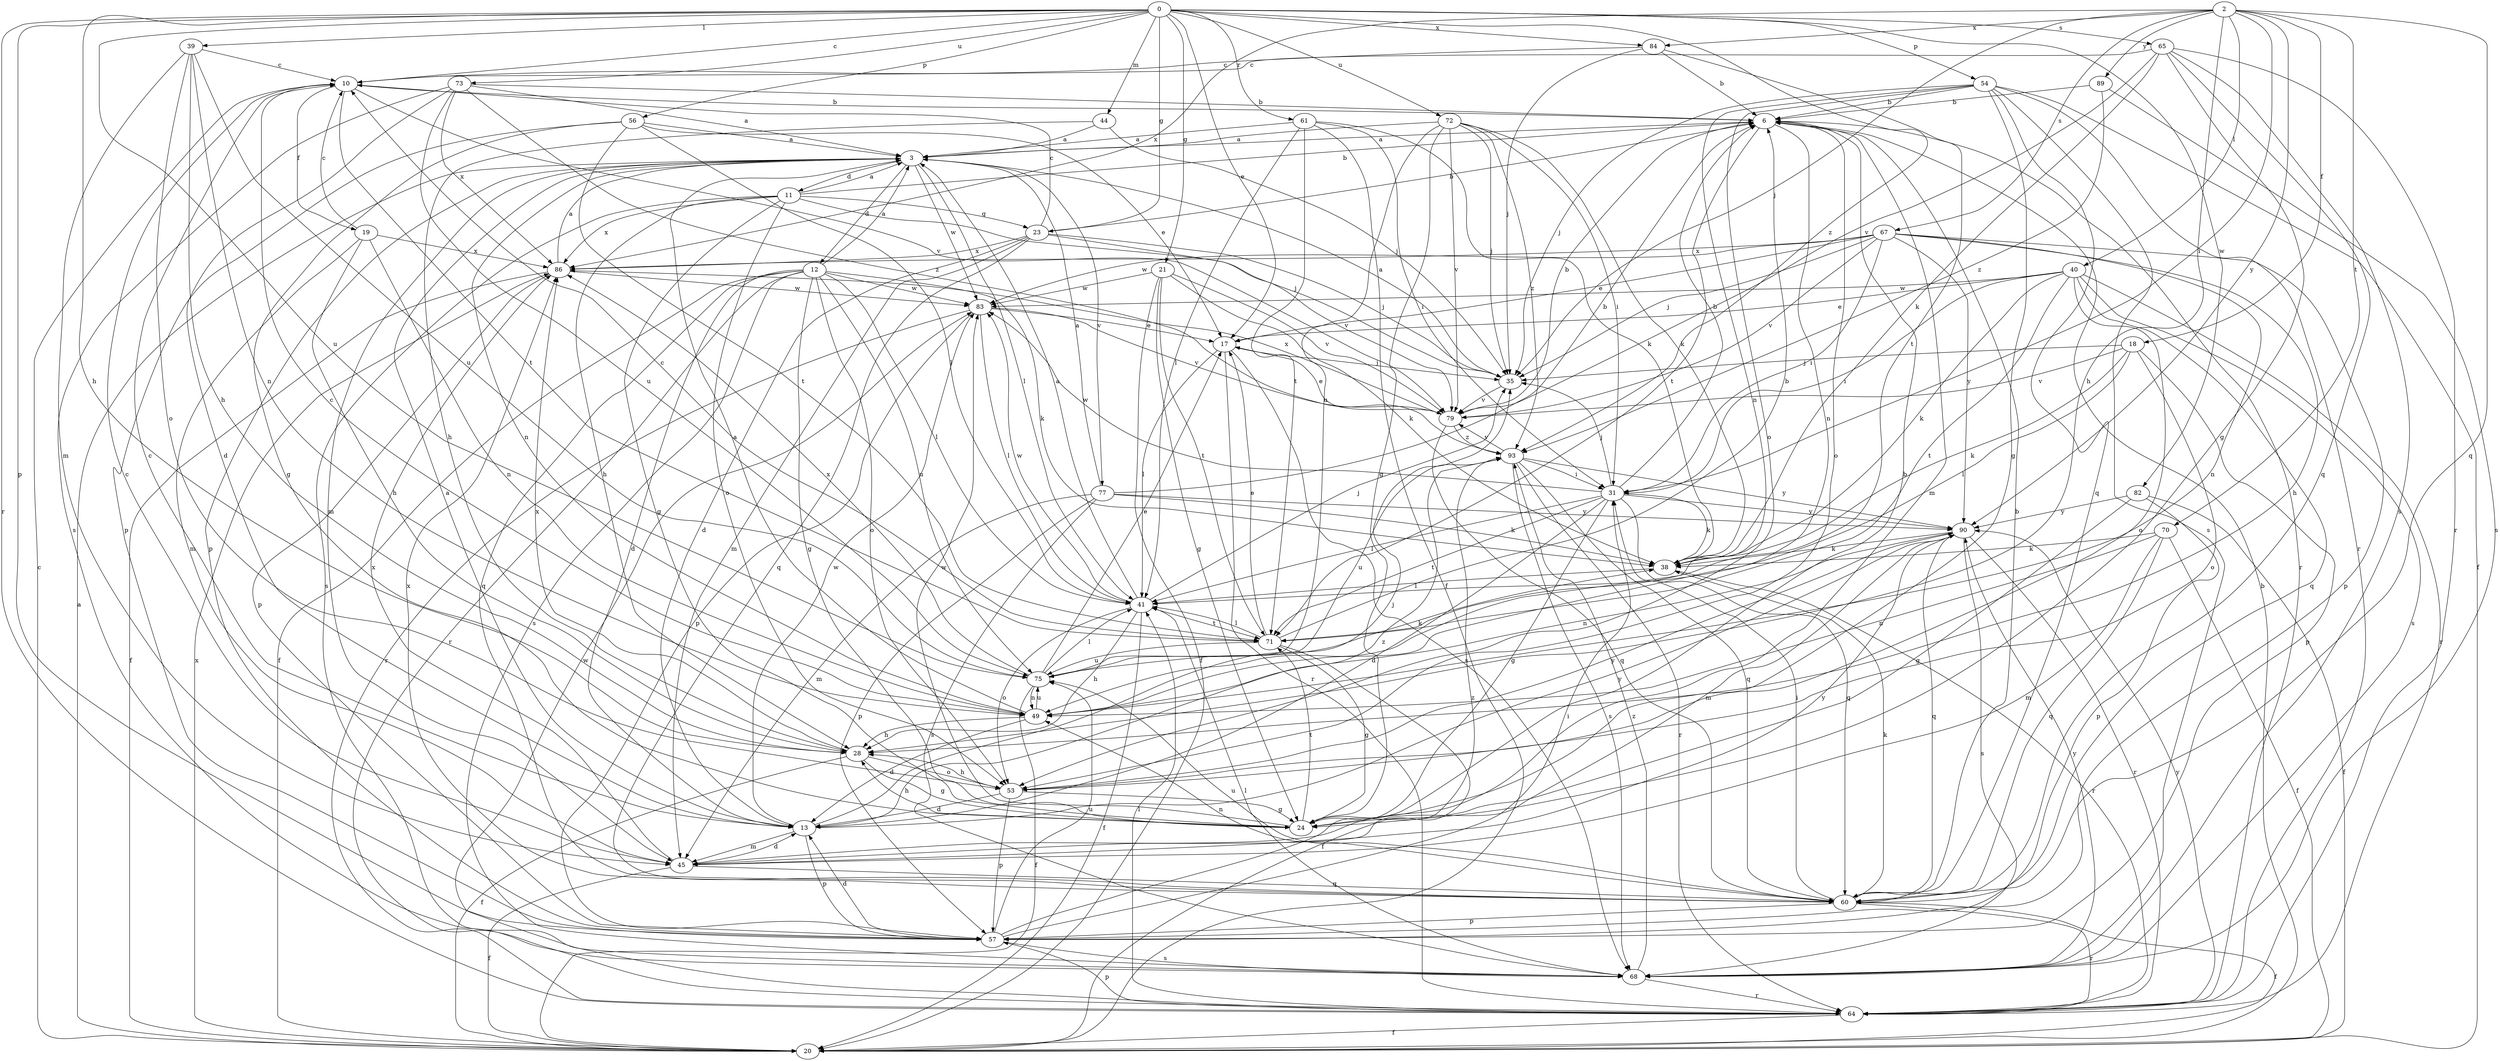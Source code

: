 strict digraph  {
0;
2;
3;
6;
10;
11;
12;
13;
17;
18;
19;
20;
21;
23;
24;
28;
31;
35;
38;
39;
40;
41;
44;
45;
49;
53;
54;
56;
57;
60;
61;
64;
65;
67;
68;
70;
71;
72;
73;
75;
77;
79;
82;
83;
84;
86;
89;
90;
93;
0 -> 10  [label=c];
0 -> 17  [label=e];
0 -> 21  [label=g];
0 -> 23  [label=g];
0 -> 28  [label=h];
0 -> 39  [label=l];
0 -> 44  [label=m];
0 -> 54  [label=p];
0 -> 56  [label=p];
0 -> 57  [label=p];
0 -> 61  [label=r];
0 -> 64  [label=r];
0 -> 65  [label=s];
0 -> 72  [label=u];
0 -> 73  [label=u];
0 -> 75  [label=u];
0 -> 82  [label=w];
0 -> 84  [label=x];
0 -> 93  [label=z];
2 -> 18  [label=f];
2 -> 28  [label=h];
2 -> 31  [label=i];
2 -> 35  [label=j];
2 -> 40  [label=l];
2 -> 60  [label=q];
2 -> 67  [label=s];
2 -> 70  [label=t];
2 -> 84  [label=x];
2 -> 86  [label=x];
2 -> 89  [label=y];
2 -> 90  [label=y];
3 -> 11  [label=d];
3 -> 12  [label=d];
3 -> 41  [label=l];
3 -> 45  [label=m];
3 -> 49  [label=n];
3 -> 57  [label=p];
3 -> 77  [label=v];
3 -> 83  [label=w];
6 -> 3  [label=a];
6 -> 45  [label=m];
6 -> 49  [label=n];
6 -> 53  [label=o];
6 -> 64  [label=r];
6 -> 71  [label=t];
10 -> 6  [label=b];
10 -> 19  [label=f];
10 -> 71  [label=t];
10 -> 79  [label=v];
11 -> 3  [label=a];
11 -> 6  [label=b];
11 -> 23  [label=g];
11 -> 24  [label=g];
11 -> 28  [label=h];
11 -> 35  [label=j];
11 -> 53  [label=o];
11 -> 68  [label=s];
11 -> 86  [label=x];
12 -> 3  [label=a];
12 -> 13  [label=d];
12 -> 20  [label=f];
12 -> 24  [label=g];
12 -> 38  [label=k];
12 -> 41  [label=l];
12 -> 53  [label=o];
12 -> 60  [label=q];
12 -> 64  [label=r];
12 -> 68  [label=s];
12 -> 75  [label=u];
12 -> 83  [label=w];
13 -> 3  [label=a];
13 -> 10  [label=c];
13 -> 35  [label=j];
13 -> 45  [label=m];
13 -> 57  [label=p];
13 -> 83  [label=w];
13 -> 90  [label=y];
13 -> 93  [label=z];
17 -> 35  [label=j];
17 -> 41  [label=l];
17 -> 64  [label=r];
17 -> 68  [label=s];
18 -> 35  [label=j];
18 -> 38  [label=k];
18 -> 41  [label=l];
18 -> 53  [label=o];
18 -> 57  [label=p];
18 -> 79  [label=v];
19 -> 10  [label=c];
19 -> 28  [label=h];
19 -> 45  [label=m];
19 -> 49  [label=n];
19 -> 86  [label=x];
20 -> 3  [label=a];
20 -> 6  [label=b];
20 -> 10  [label=c];
20 -> 86  [label=x];
21 -> 20  [label=f];
21 -> 24  [label=g];
21 -> 38  [label=k];
21 -> 71  [label=t];
21 -> 79  [label=v];
21 -> 83  [label=w];
23 -> 6  [label=b];
23 -> 10  [label=c];
23 -> 13  [label=d];
23 -> 35  [label=j];
23 -> 45  [label=m];
23 -> 60  [label=q];
23 -> 79  [label=v];
23 -> 86  [label=x];
24 -> 6  [label=b];
24 -> 28  [label=h];
24 -> 71  [label=t];
24 -> 83  [label=w];
28 -> 20  [label=f];
28 -> 24  [label=g];
28 -> 53  [label=o];
28 -> 86  [label=x];
31 -> 6  [label=b];
31 -> 13  [label=d];
31 -> 24  [label=g];
31 -> 35  [label=j];
31 -> 38  [label=k];
31 -> 41  [label=l];
31 -> 60  [label=q];
31 -> 71  [label=t];
31 -> 83  [label=w];
31 -> 90  [label=y];
35 -> 3  [label=a];
35 -> 79  [label=v];
38 -> 41  [label=l];
38 -> 64  [label=r];
39 -> 10  [label=c];
39 -> 28  [label=h];
39 -> 45  [label=m];
39 -> 49  [label=n];
39 -> 53  [label=o];
39 -> 75  [label=u];
40 -> 17  [label=e];
40 -> 31  [label=i];
40 -> 38  [label=k];
40 -> 53  [label=o];
40 -> 60  [label=q];
40 -> 64  [label=r];
40 -> 68  [label=s];
40 -> 71  [label=t];
40 -> 83  [label=w];
41 -> 3  [label=a];
41 -> 20  [label=f];
41 -> 28  [label=h];
41 -> 35  [label=j];
41 -> 53  [label=o];
41 -> 71  [label=t];
41 -> 83  [label=w];
44 -> 3  [label=a];
44 -> 28  [label=h];
44 -> 35  [label=j];
45 -> 10  [label=c];
45 -> 13  [label=d];
45 -> 20  [label=f];
45 -> 60  [label=q];
45 -> 86  [label=x];
45 -> 90  [label=y];
49 -> 3  [label=a];
49 -> 10  [label=c];
49 -> 13  [label=d];
49 -> 28  [label=h];
49 -> 75  [label=u];
53 -> 13  [label=d];
53 -> 24  [label=g];
53 -> 28  [label=h];
53 -> 57  [label=p];
53 -> 90  [label=y];
54 -> 6  [label=b];
54 -> 20  [label=f];
54 -> 24  [label=g];
54 -> 35  [label=j];
54 -> 49  [label=n];
54 -> 53  [label=o];
54 -> 60  [label=q];
54 -> 64  [label=r];
54 -> 68  [label=s];
56 -> 3  [label=a];
56 -> 17  [label=e];
56 -> 24  [label=g];
56 -> 41  [label=l];
56 -> 57  [label=p];
56 -> 71  [label=t];
57 -> 13  [label=d];
57 -> 31  [label=i];
57 -> 68  [label=s];
57 -> 75  [label=u];
57 -> 93  [label=z];
60 -> 6  [label=b];
60 -> 20  [label=f];
60 -> 31  [label=i];
60 -> 38  [label=k];
60 -> 49  [label=n];
60 -> 57  [label=p];
60 -> 64  [label=r];
60 -> 75  [label=u];
60 -> 86  [label=x];
61 -> 3  [label=a];
61 -> 20  [label=f];
61 -> 31  [label=i];
61 -> 38  [label=k];
61 -> 41  [label=l];
61 -> 71  [label=t];
64 -> 20  [label=f];
64 -> 41  [label=l];
64 -> 57  [label=p];
64 -> 83  [label=w];
64 -> 90  [label=y];
65 -> 10  [label=c];
65 -> 24  [label=g];
65 -> 38  [label=k];
65 -> 60  [label=q];
65 -> 64  [label=r];
65 -> 68  [label=s];
65 -> 79  [label=v];
67 -> 17  [label=e];
67 -> 28  [label=h];
67 -> 31  [label=i];
67 -> 35  [label=j];
67 -> 49  [label=n];
67 -> 57  [label=p];
67 -> 79  [label=v];
67 -> 83  [label=w];
67 -> 86  [label=x];
67 -> 90  [label=y];
68 -> 41  [label=l];
68 -> 64  [label=r];
68 -> 90  [label=y];
68 -> 93  [label=z];
70 -> 20  [label=f];
70 -> 38  [label=k];
70 -> 45  [label=m];
70 -> 49  [label=n];
70 -> 60  [label=q];
71 -> 6  [label=b];
71 -> 10  [label=c];
71 -> 17  [label=e];
71 -> 20  [label=f];
71 -> 24  [label=g];
71 -> 41  [label=l];
71 -> 75  [label=u];
72 -> 3  [label=a];
72 -> 24  [label=g];
72 -> 31  [label=i];
72 -> 35  [label=j];
72 -> 38  [label=k];
72 -> 75  [label=u];
72 -> 79  [label=v];
72 -> 93  [label=z];
73 -> 3  [label=a];
73 -> 6  [label=b];
73 -> 13  [label=d];
73 -> 68  [label=s];
73 -> 75  [label=u];
73 -> 86  [label=x];
73 -> 93  [label=z];
75 -> 17  [label=e];
75 -> 20  [label=f];
75 -> 38  [label=k];
75 -> 41  [label=l];
75 -> 49  [label=n];
75 -> 86  [label=x];
77 -> 3  [label=a];
77 -> 6  [label=b];
77 -> 38  [label=k];
77 -> 45  [label=m];
77 -> 57  [label=p];
77 -> 68  [label=s];
77 -> 90  [label=y];
79 -> 6  [label=b];
79 -> 17  [label=e];
79 -> 60  [label=q];
79 -> 86  [label=x];
79 -> 93  [label=z];
82 -> 20  [label=f];
82 -> 24  [label=g];
82 -> 57  [label=p];
82 -> 90  [label=y];
83 -> 17  [label=e];
83 -> 41  [label=l];
83 -> 57  [label=p];
83 -> 64  [label=r];
83 -> 79  [label=v];
84 -> 6  [label=b];
84 -> 10  [label=c];
84 -> 35  [label=j];
84 -> 71  [label=t];
86 -> 3  [label=a];
86 -> 20  [label=f];
86 -> 57  [label=p];
86 -> 83  [label=w];
89 -> 6  [label=b];
89 -> 68  [label=s];
89 -> 93  [label=z];
90 -> 38  [label=k];
90 -> 45  [label=m];
90 -> 49  [label=n];
90 -> 60  [label=q];
90 -> 64  [label=r];
90 -> 68  [label=s];
93 -> 31  [label=i];
93 -> 60  [label=q];
93 -> 64  [label=r];
93 -> 68  [label=s];
93 -> 75  [label=u];
93 -> 79  [label=v];
93 -> 90  [label=y];
}
